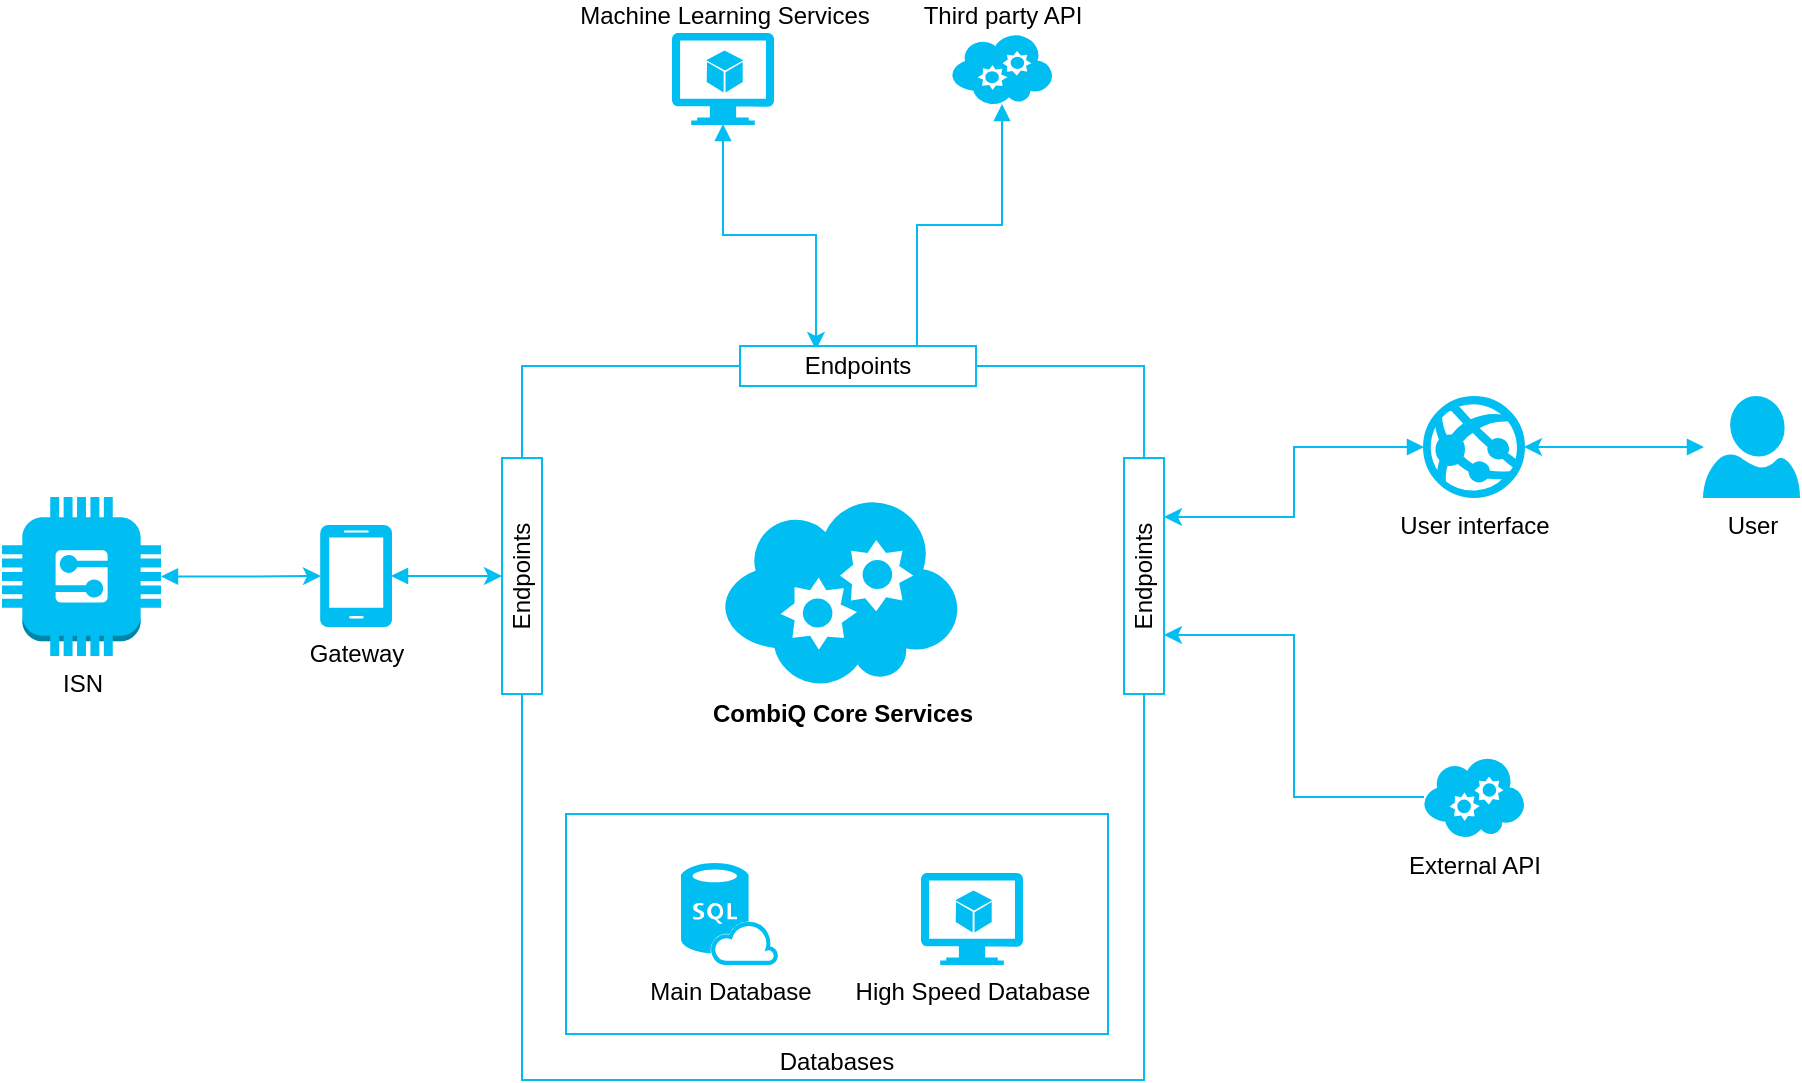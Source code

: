 <mxfile pages="1" version="11.2.1" type="github"><diagram id="LqM6onwOQd0Okm76uDqK" name="Page-1"><mxGraphModel dx="2232" dy="765" grid="1" gridSize="10" guides="1" tooltips="1" connect="1" arrows="1" fold="1" page="1" pageScale="1" pageWidth="850" pageHeight="1100" math="0" shadow="0"><root><mxCell id="0"/><mxCell id="1" parent="0"/><mxCell id="e4o2jVAC11LFmW6qhQUV-1" value="" style="rounded=0;whiteSpace=wrap;html=1;fillColor=#FFFFFF;labelPosition=center;verticalLabelPosition=bottom;align=center;verticalAlign=top;strokeColor=#00BEF2;" vertex="1" parent="1"><mxGeometry x="160" y="226" width="311" height="357" as="geometry"/></mxCell><mxCell id="cEJeAylLHNZn5w-kEuxQ-17" value="Databases" style="rounded=0;whiteSpace=wrap;html=1;fillColor=#FFFFFF;labelPosition=center;verticalLabelPosition=bottom;align=center;verticalAlign=top;strokeColor=#00BEF2;" parent="1" vertex="1"><mxGeometry x="182" y="450" width="271" height="110" as="geometry"/></mxCell><mxCell id="e4o2jVAC11LFmW6qhQUV-7" style="edgeStyle=orthogonalEdgeStyle;rounded=0;orthogonalLoop=1;jettySize=auto;html=1;entryX=1;entryY=0.25;entryDx=0;entryDy=0;startArrow=block;startFill=1;strokeColor=#00BEF2;" edge="1" parent="1" source="cEJeAylLHNZn5w-kEuxQ-1" target="e4o2jVAC11LFmW6qhQUV-4"><mxGeometry relative="1" as="geometry"/></mxCell><mxCell id="cEJeAylLHNZn5w-kEuxQ-1" value="User interface" style="verticalLabelPosition=bottom;html=1;verticalAlign=top;align=center;strokeColor=#00BEF2;fillColor=#00BEF2;shape=mxgraph.azure.azure_website;pointerEvents=1;" parent="1" vertex="1"><mxGeometry x="611" y="241.5" width="50" height="50" as="geometry"/></mxCell><mxCell id="cEJeAylLHNZn5w-kEuxQ-2" value="Main Database" style="verticalLabelPosition=bottom;html=1;verticalAlign=top;align=center;strokeColor=#00BEF2;fillColor=#00BEF2;shape=mxgraph.azure.sql_database_sql_azure;" parent="1" vertex="1"><mxGeometry x="240" y="475" width="47.5" height="50" as="geometry"/></mxCell><mxCell id="e4o2jVAC11LFmW6qhQUV-9" style="edgeStyle=orthogonalEdgeStyle;rounded=0;orthogonalLoop=1;jettySize=auto;html=1;entryX=0;entryY=0.5;entryDx=0;entryDy=0;startArrow=block;startFill=1;strokeColor=#00BEF2;" edge="1" parent="1" source="cEJeAylLHNZn5w-kEuxQ-4" target="e4o2jVAC11LFmW6qhQUV-3"><mxGeometry relative="1" as="geometry"/></mxCell><mxCell id="cEJeAylLHNZn5w-kEuxQ-4" value="Gateway" style="verticalLabelPosition=bottom;html=1;verticalAlign=top;align=center;strokeColor=#00BEF2;fillColor=#00BEF2;shape=mxgraph.azure.mobile;pointerEvents=1;" parent="1" vertex="1"><mxGeometry x="59.5" y="306" width="35" height="50" as="geometry"/></mxCell><mxCell id="cEJeAylLHNZn5w-kEuxQ-5" value="CombiQ Core Services" style="verticalLabelPosition=bottom;html=1;verticalAlign=top;align=center;strokeColor=#00BEF2;fillColor=#00BEF2;shape=mxgraph.azure.cloud_service;fontStyle=1" parent="1" vertex="1"><mxGeometry x="260.5" y="291.5" width="118" height="94" as="geometry"/></mxCell><mxCell id="e4o2jVAC11LFmW6qhQUV-12" style="edgeStyle=orthogonalEdgeStyle;rounded=0;orthogonalLoop=1;jettySize=auto;html=1;entryX=0.1;entryY=0.678;entryDx=0;entryDy=0;entryPerimeter=0;startArrow=block;startFill=1;strokeColor=#00BEF2;" edge="1" parent="1" source="cEJeAylLHNZn5w-kEuxQ-6" target="e4o2jVAC11LFmW6qhQUV-5"><mxGeometry relative="1" as="geometry"/></mxCell><mxCell id="cEJeAylLHNZn5w-kEuxQ-6" value="Machine Learning Services" style="verticalLabelPosition=top;html=1;verticalAlign=bottom;align=center;strokeColor=#00BEF2;fillColor=#00BEF2;shape=mxgraph.azure.virtual_machine_feature;pointerEvents=1;labelPosition=center;" parent="1" vertex="1"><mxGeometry x="235.5" y="60" width="50" height="45" as="geometry"/></mxCell><mxCell id="cEJeAylLHNZn5w-kEuxQ-14" style="edgeStyle=orthogonalEdgeStyle;rounded=0;orthogonalLoop=1;jettySize=auto;html=1;entryX=1;entryY=0.5;entryDx=0;entryDy=0;entryPerimeter=0;startArrow=block;startFill=1;strokeColor=#00BEF2;" parent="1" source="cEJeAylLHNZn5w-kEuxQ-7" target="cEJeAylLHNZn5w-kEuxQ-1" edge="1"><mxGeometry relative="1" as="geometry"/></mxCell><mxCell id="cEJeAylLHNZn5w-kEuxQ-7" value="User" style="verticalLabelPosition=bottom;html=1;verticalAlign=top;align=center;strokeColor=#00BEF2;fillColor=#00BEF2;shape=mxgraph.azure.user;" parent="1" vertex="1"><mxGeometry x="751" y="241.5" width="47.5" height="50" as="geometry"/></mxCell><mxCell id="cEJeAylLHNZn5w-kEuxQ-20" style="edgeStyle=orthogonalEdgeStyle;rounded=0;orthogonalLoop=1;jettySize=auto;html=1;entryX=0;entryY=0.5;entryDx=0;entryDy=0;entryPerimeter=0;startArrow=block;startFill=1;strokeColor=#00BEF2;" parent="1" source="cEJeAylLHNZn5w-kEuxQ-9" target="cEJeAylLHNZn5w-kEuxQ-4" edge="1"><mxGeometry relative="1" as="geometry"/></mxCell><mxCell id="cEJeAylLHNZn5w-kEuxQ-9" value="ISN" style="outlineConnect=0;dashed=0;verticalLabelPosition=bottom;verticalAlign=top;align=center;html=1;shape=mxgraph.aws3.generic;fillColor=#00BEF2;gradientColor=none;strokeColor=#00BEF2;" parent="1" vertex="1"><mxGeometry x="-100" y="291.5" width="79.5" height="79.5" as="geometry"/></mxCell><mxCell id="cEJeAylLHNZn5w-kEuxQ-10" value="High Speed Database" style="verticalLabelPosition=bottom;html=1;verticalAlign=top;align=center;strokeColor=#00BEF2;fillColor=#00BEF2;shape=mxgraph.azure.virtual_machine_feature;pointerEvents=1;" parent="1" vertex="1"><mxGeometry x="360" y="480" width="50" height="45" as="geometry"/></mxCell><mxCell id="e4o2jVAC11LFmW6qhQUV-11" style="edgeStyle=orthogonalEdgeStyle;rounded=0;orthogonalLoop=1;jettySize=auto;html=1;entryX=0;entryY=0.25;entryDx=0;entryDy=0;startArrow=block;startFill=1;endArrow=none;endFill=0;strokeColor=#00BEF2;" edge="1" parent="1" source="cEJeAylLHNZn5w-kEuxQ-11" target="e4o2jVAC11LFmW6qhQUV-5"><mxGeometry relative="1" as="geometry"/></mxCell><mxCell id="cEJeAylLHNZn5w-kEuxQ-11" value="Third party API" style="verticalLabelPosition=top;html=1;verticalAlign=bottom;align=center;strokeColor=#00BEF2;fillColor=#00BEF2;shape=mxgraph.azure.cloud_service;labelPosition=center;" parent="1" vertex="1"><mxGeometry x="375" y="60" width="50" height="35" as="geometry"/></mxCell><mxCell id="e4o2jVAC11LFmW6qhQUV-3" value="Endpoints" style="rounded=0;whiteSpace=wrap;html=1;fillColor=#FFFFFF;strokeColor=#00BEF2;horizontal=0;" vertex="1" parent="1"><mxGeometry x="150" y="272" width="20" height="118" as="geometry"/></mxCell><mxCell id="e4o2jVAC11LFmW6qhQUV-4" value="Endpoints" style="rounded=0;whiteSpace=wrap;html=1;fillColor=#FFFFFF;strokeColor=#00BEF2;verticalAlign=middle;horizontal=0;" vertex="1" parent="1"><mxGeometry x="461" y="272" width="20" height="118" as="geometry"/></mxCell><mxCell id="e4o2jVAC11LFmW6qhQUV-5" value="Endpoints" style="rounded=0;whiteSpace=wrap;html=1;fillColor=#FFFFFF;rotation=90;strokeColor=#00BEF2;horizontal=0;" vertex="1" parent="1"><mxGeometry x="318" y="167" width="20" height="118" as="geometry"/></mxCell><mxCell id="e4o2jVAC11LFmW6qhQUV-13" style="edgeStyle=orthogonalEdgeStyle;rounded=0;orthogonalLoop=1;jettySize=auto;html=1;entryX=1;entryY=0.75;entryDx=0;entryDy=0;startArrow=none;startFill=0;strokeColor=#00BEF2;" edge="1" parent="1" source="e4o2jVAC11LFmW6qhQUV-10" target="e4o2jVAC11LFmW6qhQUV-4"><mxGeometry relative="1" as="geometry"/></mxCell><mxCell id="e4o2jVAC11LFmW6qhQUV-10" value="External API" style="verticalLabelPosition=bottom;html=1;verticalAlign=top;align=center;strokeColor=#00BEF2;fillColor=#00BEF2;shape=mxgraph.azure.cloud_service;" vertex="1" parent="1"><mxGeometry x="611" y="421.5" width="50" height="40" as="geometry"/></mxCell></root></mxGraphModel></diagram></mxfile>